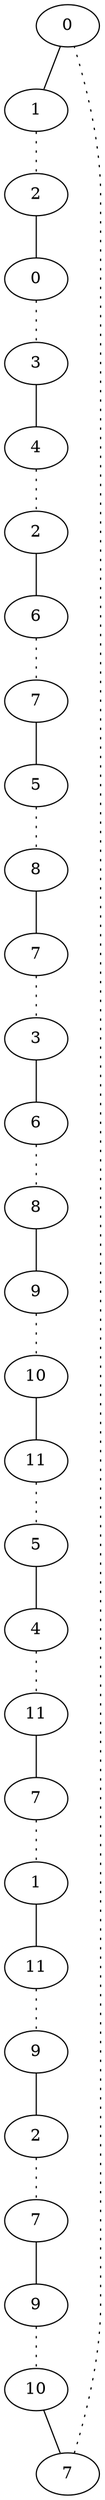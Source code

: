 graph {
a0 -- a1;
a1 -- a2 [style=dotted];
a2 -- a3;
a3 -- a4 [style=dotted];
a4 -- a5;
a5 -- a6 [style=dotted];
a6 -- a7;
a7 -- a8 [style=dotted];
a8 -- a9;
a9 -- a10 [style=dotted];
a10 -- a11;
a11 -- a12 [style=dotted];
a12 -- a13;
a13 -- a14 [style=dotted];
a14 -- a15;
a15 -- a16 [style=dotted];
a16 -- a17;
a17 -- a18 [style=dotted];
a18 -- a19;
a19 -- a20 [style=dotted];
a20 -- a21;
a21 -- a22 [style=dotted];
a22 -- a23;
a23 -- a24 [style=dotted];
a24 -- a25;
a25 -- a26 [style=dotted];
a26 -- a27;
a27 -- a28 [style=dotted];
a28 -- a29;
a29 -- a0 [style=dotted];
a0[label=0];
a1[label=1];
a2[label=2];
a3[label=0];
a4[label=3];
a5[label=4];
a6[label=2];
a7[label=6];
a8[label=7];
a9[label=5];
a10[label=8];
a11[label=7];
a12[label=3];
a13[label=6];
a14[label=8];
a15[label=9];
a16[label=10];
a17[label=11];
a18[label=5];
a19[label=4];
a20[label=11];
a21[label=7];
a22[label=1];
a23[label=11];
a24[label=9];
a25[label=2];
a26[label=7];
a27[label=9];
a28[label=10];
a29[label=7];
}
